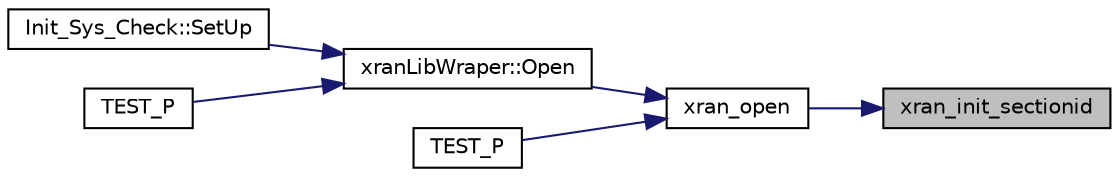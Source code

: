 digraph "xran_init_sectionid"
{
 // LATEX_PDF_SIZE
  edge [fontname="Helvetica",fontsize="10",labelfontname="Helvetica",labelfontsize="10"];
  node [fontname="Helvetica",fontsize="10",shape=record];
  rankdir="RL";
  Node1 [label="xran_init_sectionid",height=0.2,width=0.4,color="black", fillcolor="grey75", style="filled", fontcolor="black",tooltip=" "];
  Node1 -> Node2 [dir="back",color="midnightblue",fontsize="10",style="solid",fontname="Helvetica"];
  Node2 [label="xran_open",height=0.2,width=0.4,color="black", fillcolor="white", style="filled",URL="$xran__main_8c.html#a03f408f45e97aa68ca47c92e4e7d1a70",tooltip=" "];
  Node2 -> Node3 [dir="back",color="midnightblue",fontsize="10",style="solid",fontname="Helvetica"];
  Node3 [label="xranLibWraper::Open",height=0.2,width=0.4,color="black", fillcolor="white", style="filled",URL="$classxran_lib_wraper.html#ad93226058ef4fd59bd7d0cd55701b752",tooltip=" "];
  Node3 -> Node4 [dir="back",color="midnightblue",fontsize="10",style="solid",fontname="Helvetica"];
  Node4 [label="Init_Sys_Check::SetUp",height=0.2,width=0.4,color="black", fillcolor="white", style="filled",URL="$class_init___sys___check.html#a3a1707f6479611fdc609a3eb8a0cef1b",tooltip=" "];
  Node3 -> Node5 [dir="back",color="midnightblue",fontsize="10",style="solid",fontname="Helvetica"];
  Node5 [label="TEST_P",height=0.2,width=0.4,color="black", fillcolor="white", style="filled",URL="$chain__tests_8cc.html#a6c5f599800ca755367ad7df4da60eb86",tooltip=" "];
  Node2 -> Node6 [dir="back",color="midnightblue",fontsize="10",style="solid",fontname="Helvetica"];
  Node6 [label="TEST_P",height=0.2,width=0.4,color="black", fillcolor="white", style="filled",URL="$prach__functional_8cc.html#a62307393b7f454a2b348ada67997b796",tooltip=" "];
}
